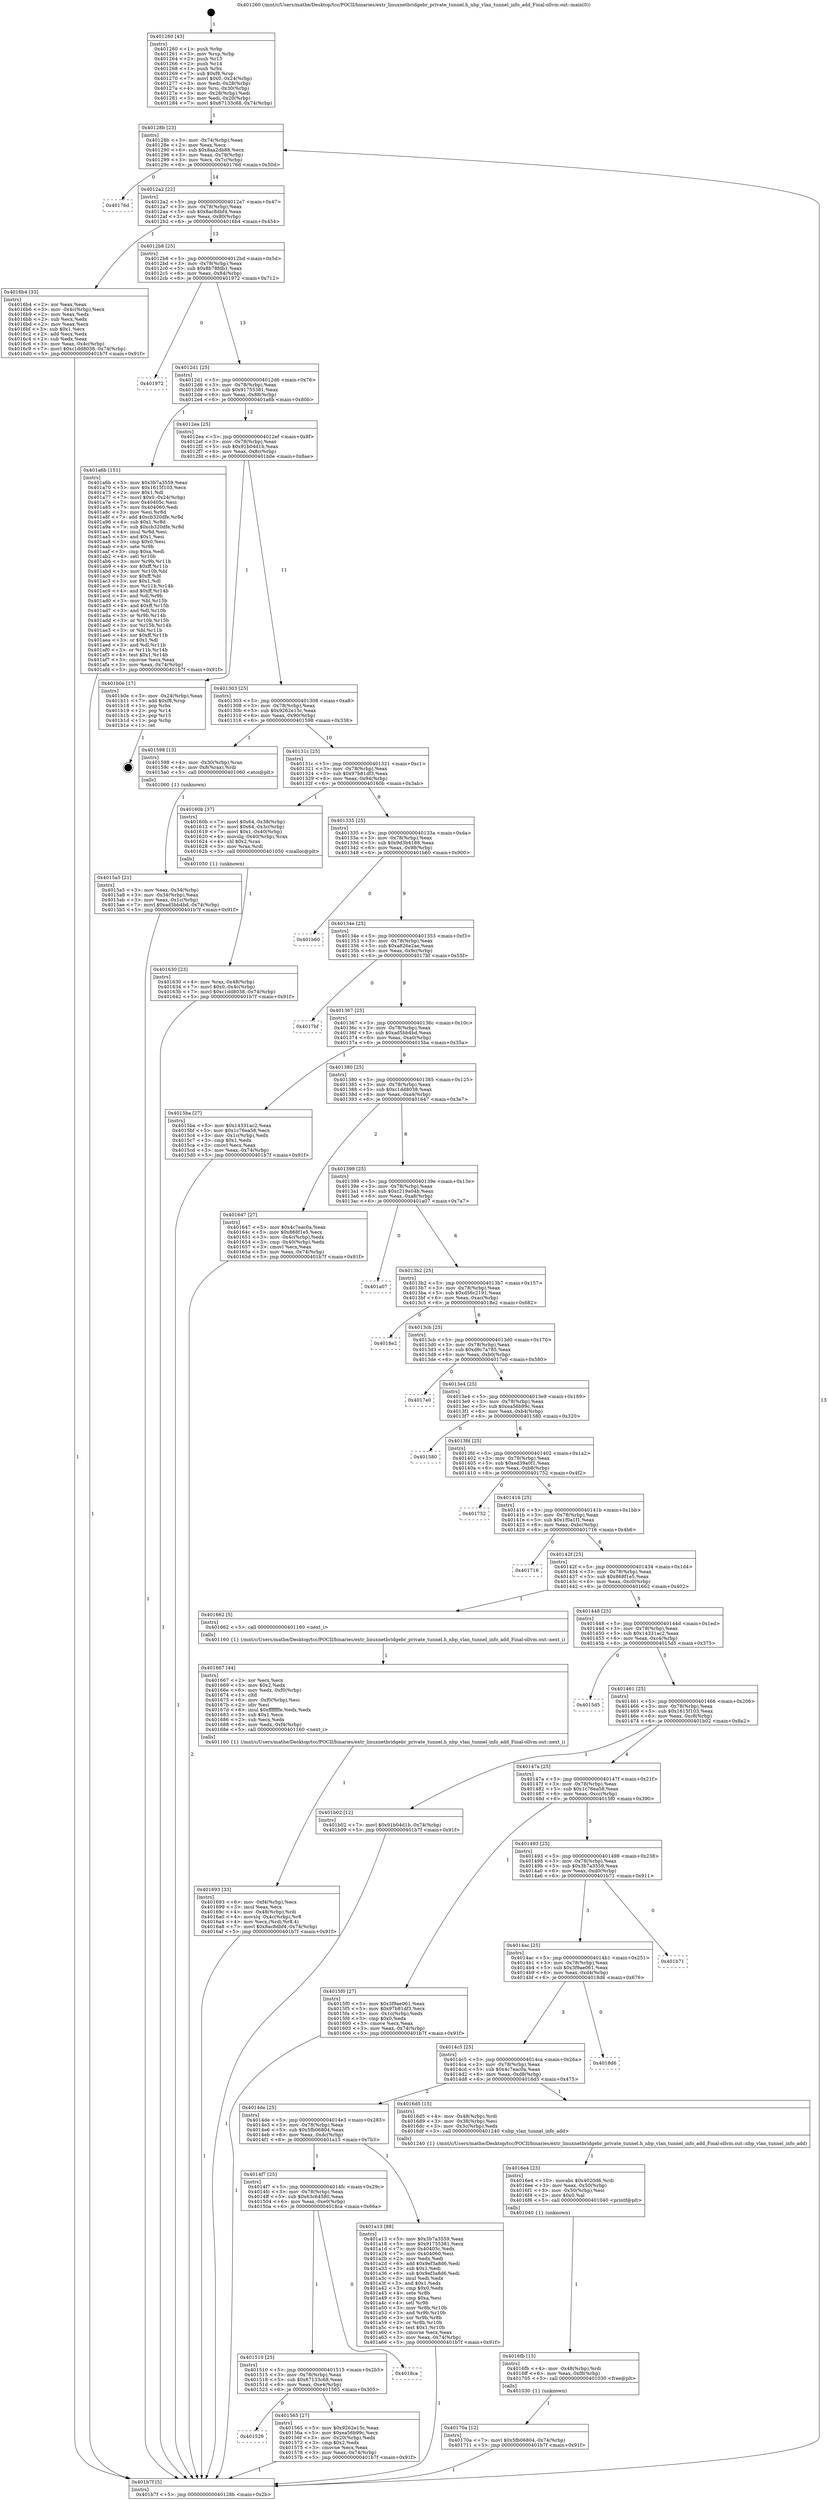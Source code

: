 digraph "0x401260" {
  label = "0x401260 (/mnt/c/Users/mathe/Desktop/tcc/POCII/binaries/extr_linuxnetbridgebr_private_tunnel.h_nbp_vlan_tunnel_info_add_Final-ollvm.out::main(0))"
  labelloc = "t"
  node[shape=record]

  Entry [label="",width=0.3,height=0.3,shape=circle,fillcolor=black,style=filled]
  "0x40128b" [label="{
     0x40128b [23]\l
     | [instrs]\l
     &nbsp;&nbsp;0x40128b \<+3\>: mov -0x74(%rbp),%eax\l
     &nbsp;&nbsp;0x40128e \<+2\>: mov %eax,%ecx\l
     &nbsp;&nbsp;0x401290 \<+6\>: sub $0x8aa2db88,%ecx\l
     &nbsp;&nbsp;0x401296 \<+3\>: mov %eax,-0x78(%rbp)\l
     &nbsp;&nbsp;0x401299 \<+3\>: mov %ecx,-0x7c(%rbp)\l
     &nbsp;&nbsp;0x40129c \<+6\>: je 000000000040176d \<main+0x50d\>\l
  }"]
  "0x40176d" [label="{
     0x40176d\l
  }", style=dashed]
  "0x4012a2" [label="{
     0x4012a2 [22]\l
     | [instrs]\l
     &nbsp;&nbsp;0x4012a2 \<+5\>: jmp 00000000004012a7 \<main+0x47\>\l
     &nbsp;&nbsp;0x4012a7 \<+3\>: mov -0x78(%rbp),%eax\l
     &nbsp;&nbsp;0x4012aa \<+5\>: sub $0x8ac8dbf4,%eax\l
     &nbsp;&nbsp;0x4012af \<+3\>: mov %eax,-0x80(%rbp)\l
     &nbsp;&nbsp;0x4012b2 \<+6\>: je 00000000004016b4 \<main+0x454\>\l
  }"]
  Exit [label="",width=0.3,height=0.3,shape=circle,fillcolor=black,style=filled,peripheries=2]
  "0x4016b4" [label="{
     0x4016b4 [33]\l
     | [instrs]\l
     &nbsp;&nbsp;0x4016b4 \<+2\>: xor %eax,%eax\l
     &nbsp;&nbsp;0x4016b6 \<+3\>: mov -0x4c(%rbp),%ecx\l
     &nbsp;&nbsp;0x4016b9 \<+2\>: mov %eax,%edx\l
     &nbsp;&nbsp;0x4016bb \<+2\>: sub %ecx,%edx\l
     &nbsp;&nbsp;0x4016bd \<+2\>: mov %eax,%ecx\l
     &nbsp;&nbsp;0x4016bf \<+3\>: sub $0x1,%ecx\l
     &nbsp;&nbsp;0x4016c2 \<+2\>: add %ecx,%edx\l
     &nbsp;&nbsp;0x4016c4 \<+2\>: sub %edx,%eax\l
     &nbsp;&nbsp;0x4016c6 \<+3\>: mov %eax,-0x4c(%rbp)\l
     &nbsp;&nbsp;0x4016c9 \<+7\>: movl $0xc1dd8038,-0x74(%rbp)\l
     &nbsp;&nbsp;0x4016d0 \<+5\>: jmp 0000000000401b7f \<main+0x91f\>\l
  }"]
  "0x4012b8" [label="{
     0x4012b8 [25]\l
     | [instrs]\l
     &nbsp;&nbsp;0x4012b8 \<+5\>: jmp 00000000004012bd \<main+0x5d\>\l
     &nbsp;&nbsp;0x4012bd \<+3\>: mov -0x78(%rbp),%eax\l
     &nbsp;&nbsp;0x4012c0 \<+5\>: sub $0x8b78fdb1,%eax\l
     &nbsp;&nbsp;0x4012c5 \<+6\>: mov %eax,-0x84(%rbp)\l
     &nbsp;&nbsp;0x4012cb \<+6\>: je 0000000000401972 \<main+0x712\>\l
  }"]
  "0x40170a" [label="{
     0x40170a [12]\l
     | [instrs]\l
     &nbsp;&nbsp;0x40170a \<+7\>: movl $0x5fb06804,-0x74(%rbp)\l
     &nbsp;&nbsp;0x401711 \<+5\>: jmp 0000000000401b7f \<main+0x91f\>\l
  }"]
  "0x401972" [label="{
     0x401972\l
  }", style=dashed]
  "0x4012d1" [label="{
     0x4012d1 [25]\l
     | [instrs]\l
     &nbsp;&nbsp;0x4012d1 \<+5\>: jmp 00000000004012d6 \<main+0x76\>\l
     &nbsp;&nbsp;0x4012d6 \<+3\>: mov -0x78(%rbp),%eax\l
     &nbsp;&nbsp;0x4012d9 \<+5\>: sub $0x91755381,%eax\l
     &nbsp;&nbsp;0x4012de \<+6\>: mov %eax,-0x88(%rbp)\l
     &nbsp;&nbsp;0x4012e4 \<+6\>: je 0000000000401a6b \<main+0x80b\>\l
  }"]
  "0x4016fb" [label="{
     0x4016fb [15]\l
     | [instrs]\l
     &nbsp;&nbsp;0x4016fb \<+4\>: mov -0x48(%rbp),%rdi\l
     &nbsp;&nbsp;0x4016ff \<+6\>: mov %eax,-0xf8(%rbp)\l
     &nbsp;&nbsp;0x401705 \<+5\>: call 0000000000401030 \<free@plt\>\l
     | [calls]\l
     &nbsp;&nbsp;0x401030 \{1\} (unknown)\l
  }"]
  "0x401a6b" [label="{
     0x401a6b [151]\l
     | [instrs]\l
     &nbsp;&nbsp;0x401a6b \<+5\>: mov $0x3b7a3559,%eax\l
     &nbsp;&nbsp;0x401a70 \<+5\>: mov $0x1615f103,%ecx\l
     &nbsp;&nbsp;0x401a75 \<+2\>: mov $0x1,%dl\l
     &nbsp;&nbsp;0x401a77 \<+7\>: movl $0x0,-0x24(%rbp)\l
     &nbsp;&nbsp;0x401a7e \<+7\>: mov 0x40405c,%esi\l
     &nbsp;&nbsp;0x401a85 \<+7\>: mov 0x404060,%edi\l
     &nbsp;&nbsp;0x401a8c \<+3\>: mov %esi,%r8d\l
     &nbsp;&nbsp;0x401a8f \<+7\>: add $0xcb320dfe,%r8d\l
     &nbsp;&nbsp;0x401a96 \<+4\>: sub $0x1,%r8d\l
     &nbsp;&nbsp;0x401a9a \<+7\>: sub $0xcb320dfe,%r8d\l
     &nbsp;&nbsp;0x401aa1 \<+4\>: imul %r8d,%esi\l
     &nbsp;&nbsp;0x401aa5 \<+3\>: and $0x1,%esi\l
     &nbsp;&nbsp;0x401aa8 \<+3\>: cmp $0x0,%esi\l
     &nbsp;&nbsp;0x401aab \<+4\>: sete %r9b\l
     &nbsp;&nbsp;0x401aaf \<+3\>: cmp $0xa,%edi\l
     &nbsp;&nbsp;0x401ab2 \<+4\>: setl %r10b\l
     &nbsp;&nbsp;0x401ab6 \<+3\>: mov %r9b,%r11b\l
     &nbsp;&nbsp;0x401ab9 \<+4\>: xor $0xff,%r11b\l
     &nbsp;&nbsp;0x401abd \<+3\>: mov %r10b,%bl\l
     &nbsp;&nbsp;0x401ac0 \<+3\>: xor $0xff,%bl\l
     &nbsp;&nbsp;0x401ac3 \<+3\>: xor $0x1,%dl\l
     &nbsp;&nbsp;0x401ac6 \<+3\>: mov %r11b,%r14b\l
     &nbsp;&nbsp;0x401ac9 \<+4\>: and $0xff,%r14b\l
     &nbsp;&nbsp;0x401acd \<+3\>: and %dl,%r9b\l
     &nbsp;&nbsp;0x401ad0 \<+3\>: mov %bl,%r15b\l
     &nbsp;&nbsp;0x401ad3 \<+4\>: and $0xff,%r15b\l
     &nbsp;&nbsp;0x401ad7 \<+3\>: and %dl,%r10b\l
     &nbsp;&nbsp;0x401ada \<+3\>: or %r9b,%r14b\l
     &nbsp;&nbsp;0x401add \<+3\>: or %r10b,%r15b\l
     &nbsp;&nbsp;0x401ae0 \<+3\>: xor %r15b,%r14b\l
     &nbsp;&nbsp;0x401ae3 \<+3\>: or %bl,%r11b\l
     &nbsp;&nbsp;0x401ae6 \<+4\>: xor $0xff,%r11b\l
     &nbsp;&nbsp;0x401aea \<+3\>: or $0x1,%dl\l
     &nbsp;&nbsp;0x401aed \<+3\>: and %dl,%r11b\l
     &nbsp;&nbsp;0x401af0 \<+3\>: or %r11b,%r14b\l
     &nbsp;&nbsp;0x401af3 \<+4\>: test $0x1,%r14b\l
     &nbsp;&nbsp;0x401af7 \<+3\>: cmovne %ecx,%eax\l
     &nbsp;&nbsp;0x401afa \<+3\>: mov %eax,-0x74(%rbp)\l
     &nbsp;&nbsp;0x401afd \<+5\>: jmp 0000000000401b7f \<main+0x91f\>\l
  }"]
  "0x4012ea" [label="{
     0x4012ea [25]\l
     | [instrs]\l
     &nbsp;&nbsp;0x4012ea \<+5\>: jmp 00000000004012ef \<main+0x8f\>\l
     &nbsp;&nbsp;0x4012ef \<+3\>: mov -0x78(%rbp),%eax\l
     &nbsp;&nbsp;0x4012f2 \<+5\>: sub $0x91b04d1b,%eax\l
     &nbsp;&nbsp;0x4012f7 \<+6\>: mov %eax,-0x8c(%rbp)\l
     &nbsp;&nbsp;0x4012fd \<+6\>: je 0000000000401b0e \<main+0x8ae\>\l
  }"]
  "0x4016e4" [label="{
     0x4016e4 [23]\l
     | [instrs]\l
     &nbsp;&nbsp;0x4016e4 \<+10\>: movabs $0x4020d6,%rdi\l
     &nbsp;&nbsp;0x4016ee \<+3\>: mov %eax,-0x50(%rbp)\l
     &nbsp;&nbsp;0x4016f1 \<+3\>: mov -0x50(%rbp),%esi\l
     &nbsp;&nbsp;0x4016f4 \<+2\>: mov $0x0,%al\l
     &nbsp;&nbsp;0x4016f6 \<+5\>: call 0000000000401040 \<printf@plt\>\l
     | [calls]\l
     &nbsp;&nbsp;0x401040 \{1\} (unknown)\l
  }"]
  "0x401b0e" [label="{
     0x401b0e [17]\l
     | [instrs]\l
     &nbsp;&nbsp;0x401b0e \<+3\>: mov -0x24(%rbp),%eax\l
     &nbsp;&nbsp;0x401b11 \<+7\>: add $0xf8,%rsp\l
     &nbsp;&nbsp;0x401b18 \<+1\>: pop %rbx\l
     &nbsp;&nbsp;0x401b19 \<+2\>: pop %r14\l
     &nbsp;&nbsp;0x401b1b \<+2\>: pop %r15\l
     &nbsp;&nbsp;0x401b1d \<+1\>: pop %rbp\l
     &nbsp;&nbsp;0x401b1e \<+1\>: ret\l
  }"]
  "0x401303" [label="{
     0x401303 [25]\l
     | [instrs]\l
     &nbsp;&nbsp;0x401303 \<+5\>: jmp 0000000000401308 \<main+0xa8\>\l
     &nbsp;&nbsp;0x401308 \<+3\>: mov -0x78(%rbp),%eax\l
     &nbsp;&nbsp;0x40130b \<+5\>: sub $0x9262e15c,%eax\l
     &nbsp;&nbsp;0x401310 \<+6\>: mov %eax,-0x90(%rbp)\l
     &nbsp;&nbsp;0x401316 \<+6\>: je 0000000000401598 \<main+0x338\>\l
  }"]
  "0x401693" [label="{
     0x401693 [33]\l
     | [instrs]\l
     &nbsp;&nbsp;0x401693 \<+6\>: mov -0xf4(%rbp),%ecx\l
     &nbsp;&nbsp;0x401699 \<+3\>: imul %eax,%ecx\l
     &nbsp;&nbsp;0x40169c \<+4\>: mov -0x48(%rbp),%rdi\l
     &nbsp;&nbsp;0x4016a0 \<+4\>: movslq -0x4c(%rbp),%r8\l
     &nbsp;&nbsp;0x4016a4 \<+4\>: mov %ecx,(%rdi,%r8,4)\l
     &nbsp;&nbsp;0x4016a8 \<+7\>: movl $0x8ac8dbf4,-0x74(%rbp)\l
     &nbsp;&nbsp;0x4016af \<+5\>: jmp 0000000000401b7f \<main+0x91f\>\l
  }"]
  "0x401598" [label="{
     0x401598 [13]\l
     | [instrs]\l
     &nbsp;&nbsp;0x401598 \<+4\>: mov -0x30(%rbp),%rax\l
     &nbsp;&nbsp;0x40159c \<+4\>: mov 0x8(%rax),%rdi\l
     &nbsp;&nbsp;0x4015a0 \<+5\>: call 0000000000401060 \<atoi@plt\>\l
     | [calls]\l
     &nbsp;&nbsp;0x401060 \{1\} (unknown)\l
  }"]
  "0x40131c" [label="{
     0x40131c [25]\l
     | [instrs]\l
     &nbsp;&nbsp;0x40131c \<+5\>: jmp 0000000000401321 \<main+0xc1\>\l
     &nbsp;&nbsp;0x401321 \<+3\>: mov -0x78(%rbp),%eax\l
     &nbsp;&nbsp;0x401324 \<+5\>: sub $0x97b81df3,%eax\l
     &nbsp;&nbsp;0x401329 \<+6\>: mov %eax,-0x94(%rbp)\l
     &nbsp;&nbsp;0x40132f \<+6\>: je 000000000040160b \<main+0x3ab\>\l
  }"]
  "0x401667" [label="{
     0x401667 [44]\l
     | [instrs]\l
     &nbsp;&nbsp;0x401667 \<+2\>: xor %ecx,%ecx\l
     &nbsp;&nbsp;0x401669 \<+5\>: mov $0x2,%edx\l
     &nbsp;&nbsp;0x40166e \<+6\>: mov %edx,-0xf0(%rbp)\l
     &nbsp;&nbsp;0x401674 \<+1\>: cltd\l
     &nbsp;&nbsp;0x401675 \<+6\>: mov -0xf0(%rbp),%esi\l
     &nbsp;&nbsp;0x40167b \<+2\>: idiv %esi\l
     &nbsp;&nbsp;0x40167d \<+6\>: imul $0xfffffffe,%edx,%edx\l
     &nbsp;&nbsp;0x401683 \<+3\>: sub $0x1,%ecx\l
     &nbsp;&nbsp;0x401686 \<+2\>: sub %ecx,%edx\l
     &nbsp;&nbsp;0x401688 \<+6\>: mov %edx,-0xf4(%rbp)\l
     &nbsp;&nbsp;0x40168e \<+5\>: call 0000000000401160 \<next_i\>\l
     | [calls]\l
     &nbsp;&nbsp;0x401160 \{1\} (/mnt/c/Users/mathe/Desktop/tcc/POCII/binaries/extr_linuxnetbridgebr_private_tunnel.h_nbp_vlan_tunnel_info_add_Final-ollvm.out::next_i)\l
  }"]
  "0x40160b" [label="{
     0x40160b [37]\l
     | [instrs]\l
     &nbsp;&nbsp;0x40160b \<+7\>: movl $0x64,-0x38(%rbp)\l
     &nbsp;&nbsp;0x401612 \<+7\>: movl $0x64,-0x3c(%rbp)\l
     &nbsp;&nbsp;0x401619 \<+7\>: movl $0x1,-0x40(%rbp)\l
     &nbsp;&nbsp;0x401620 \<+4\>: movslq -0x40(%rbp),%rax\l
     &nbsp;&nbsp;0x401624 \<+4\>: shl $0x2,%rax\l
     &nbsp;&nbsp;0x401628 \<+3\>: mov %rax,%rdi\l
     &nbsp;&nbsp;0x40162b \<+5\>: call 0000000000401050 \<malloc@plt\>\l
     | [calls]\l
     &nbsp;&nbsp;0x401050 \{1\} (unknown)\l
  }"]
  "0x401335" [label="{
     0x401335 [25]\l
     | [instrs]\l
     &nbsp;&nbsp;0x401335 \<+5\>: jmp 000000000040133a \<main+0xda\>\l
     &nbsp;&nbsp;0x40133a \<+3\>: mov -0x78(%rbp),%eax\l
     &nbsp;&nbsp;0x40133d \<+5\>: sub $0x9d3b4188,%eax\l
     &nbsp;&nbsp;0x401342 \<+6\>: mov %eax,-0x98(%rbp)\l
     &nbsp;&nbsp;0x401348 \<+6\>: je 0000000000401b60 \<main+0x900\>\l
  }"]
  "0x401630" [label="{
     0x401630 [23]\l
     | [instrs]\l
     &nbsp;&nbsp;0x401630 \<+4\>: mov %rax,-0x48(%rbp)\l
     &nbsp;&nbsp;0x401634 \<+7\>: movl $0x0,-0x4c(%rbp)\l
     &nbsp;&nbsp;0x40163b \<+7\>: movl $0xc1dd8038,-0x74(%rbp)\l
     &nbsp;&nbsp;0x401642 \<+5\>: jmp 0000000000401b7f \<main+0x91f\>\l
  }"]
  "0x401b60" [label="{
     0x401b60\l
  }", style=dashed]
  "0x40134e" [label="{
     0x40134e [25]\l
     | [instrs]\l
     &nbsp;&nbsp;0x40134e \<+5\>: jmp 0000000000401353 \<main+0xf3\>\l
     &nbsp;&nbsp;0x401353 \<+3\>: mov -0x78(%rbp),%eax\l
     &nbsp;&nbsp;0x401356 \<+5\>: sub $0xa826e2ae,%eax\l
     &nbsp;&nbsp;0x40135b \<+6\>: mov %eax,-0x9c(%rbp)\l
     &nbsp;&nbsp;0x401361 \<+6\>: je 00000000004017bf \<main+0x55f\>\l
  }"]
  "0x4015a5" [label="{
     0x4015a5 [21]\l
     | [instrs]\l
     &nbsp;&nbsp;0x4015a5 \<+3\>: mov %eax,-0x34(%rbp)\l
     &nbsp;&nbsp;0x4015a8 \<+3\>: mov -0x34(%rbp),%eax\l
     &nbsp;&nbsp;0x4015ab \<+3\>: mov %eax,-0x1c(%rbp)\l
     &nbsp;&nbsp;0x4015ae \<+7\>: movl $0xad5bb4bd,-0x74(%rbp)\l
     &nbsp;&nbsp;0x4015b5 \<+5\>: jmp 0000000000401b7f \<main+0x91f\>\l
  }"]
  "0x4017bf" [label="{
     0x4017bf\l
  }", style=dashed]
  "0x401367" [label="{
     0x401367 [25]\l
     | [instrs]\l
     &nbsp;&nbsp;0x401367 \<+5\>: jmp 000000000040136c \<main+0x10c\>\l
     &nbsp;&nbsp;0x40136c \<+3\>: mov -0x78(%rbp),%eax\l
     &nbsp;&nbsp;0x40136f \<+5\>: sub $0xad5bb4bd,%eax\l
     &nbsp;&nbsp;0x401374 \<+6\>: mov %eax,-0xa0(%rbp)\l
     &nbsp;&nbsp;0x40137a \<+6\>: je 00000000004015ba \<main+0x35a\>\l
  }"]
  "0x401260" [label="{
     0x401260 [43]\l
     | [instrs]\l
     &nbsp;&nbsp;0x401260 \<+1\>: push %rbp\l
     &nbsp;&nbsp;0x401261 \<+3\>: mov %rsp,%rbp\l
     &nbsp;&nbsp;0x401264 \<+2\>: push %r15\l
     &nbsp;&nbsp;0x401266 \<+2\>: push %r14\l
     &nbsp;&nbsp;0x401268 \<+1\>: push %rbx\l
     &nbsp;&nbsp;0x401269 \<+7\>: sub $0xf8,%rsp\l
     &nbsp;&nbsp;0x401270 \<+7\>: movl $0x0,-0x24(%rbp)\l
     &nbsp;&nbsp;0x401277 \<+3\>: mov %edi,-0x28(%rbp)\l
     &nbsp;&nbsp;0x40127a \<+4\>: mov %rsi,-0x30(%rbp)\l
     &nbsp;&nbsp;0x40127e \<+3\>: mov -0x28(%rbp),%edi\l
     &nbsp;&nbsp;0x401281 \<+3\>: mov %edi,-0x20(%rbp)\l
     &nbsp;&nbsp;0x401284 \<+7\>: movl $0x67133c68,-0x74(%rbp)\l
  }"]
  "0x4015ba" [label="{
     0x4015ba [27]\l
     | [instrs]\l
     &nbsp;&nbsp;0x4015ba \<+5\>: mov $0x14331ac2,%eax\l
     &nbsp;&nbsp;0x4015bf \<+5\>: mov $0x1c76ea58,%ecx\l
     &nbsp;&nbsp;0x4015c4 \<+3\>: mov -0x1c(%rbp),%edx\l
     &nbsp;&nbsp;0x4015c7 \<+3\>: cmp $0x1,%edx\l
     &nbsp;&nbsp;0x4015ca \<+3\>: cmovl %ecx,%eax\l
     &nbsp;&nbsp;0x4015cd \<+3\>: mov %eax,-0x74(%rbp)\l
     &nbsp;&nbsp;0x4015d0 \<+5\>: jmp 0000000000401b7f \<main+0x91f\>\l
  }"]
  "0x401380" [label="{
     0x401380 [25]\l
     | [instrs]\l
     &nbsp;&nbsp;0x401380 \<+5\>: jmp 0000000000401385 \<main+0x125\>\l
     &nbsp;&nbsp;0x401385 \<+3\>: mov -0x78(%rbp),%eax\l
     &nbsp;&nbsp;0x401388 \<+5\>: sub $0xc1dd8038,%eax\l
     &nbsp;&nbsp;0x40138d \<+6\>: mov %eax,-0xa4(%rbp)\l
     &nbsp;&nbsp;0x401393 \<+6\>: je 0000000000401647 \<main+0x3e7\>\l
  }"]
  "0x401b7f" [label="{
     0x401b7f [5]\l
     | [instrs]\l
     &nbsp;&nbsp;0x401b7f \<+5\>: jmp 000000000040128b \<main+0x2b\>\l
  }"]
  "0x401647" [label="{
     0x401647 [27]\l
     | [instrs]\l
     &nbsp;&nbsp;0x401647 \<+5\>: mov $0x4c7eac0a,%eax\l
     &nbsp;&nbsp;0x40164c \<+5\>: mov $0x868f1e5,%ecx\l
     &nbsp;&nbsp;0x401651 \<+3\>: mov -0x4c(%rbp),%edx\l
     &nbsp;&nbsp;0x401654 \<+3\>: cmp -0x40(%rbp),%edx\l
     &nbsp;&nbsp;0x401657 \<+3\>: cmovl %ecx,%eax\l
     &nbsp;&nbsp;0x40165a \<+3\>: mov %eax,-0x74(%rbp)\l
     &nbsp;&nbsp;0x40165d \<+5\>: jmp 0000000000401b7f \<main+0x91f\>\l
  }"]
  "0x401399" [label="{
     0x401399 [25]\l
     | [instrs]\l
     &nbsp;&nbsp;0x401399 \<+5\>: jmp 000000000040139e \<main+0x13e\>\l
     &nbsp;&nbsp;0x40139e \<+3\>: mov -0x78(%rbp),%eax\l
     &nbsp;&nbsp;0x4013a1 \<+5\>: sub $0xc219a04b,%eax\l
     &nbsp;&nbsp;0x4013a6 \<+6\>: mov %eax,-0xa8(%rbp)\l
     &nbsp;&nbsp;0x4013ac \<+6\>: je 0000000000401a07 \<main+0x7a7\>\l
  }"]
  "0x401529" [label="{
     0x401529\l
  }", style=dashed]
  "0x401a07" [label="{
     0x401a07\l
  }", style=dashed]
  "0x4013b2" [label="{
     0x4013b2 [25]\l
     | [instrs]\l
     &nbsp;&nbsp;0x4013b2 \<+5\>: jmp 00000000004013b7 \<main+0x157\>\l
     &nbsp;&nbsp;0x4013b7 \<+3\>: mov -0x78(%rbp),%eax\l
     &nbsp;&nbsp;0x4013ba \<+5\>: sub $0xd56c2191,%eax\l
     &nbsp;&nbsp;0x4013bf \<+6\>: mov %eax,-0xac(%rbp)\l
     &nbsp;&nbsp;0x4013c5 \<+6\>: je 00000000004018e2 \<main+0x682\>\l
  }"]
  "0x401565" [label="{
     0x401565 [27]\l
     | [instrs]\l
     &nbsp;&nbsp;0x401565 \<+5\>: mov $0x9262e15c,%eax\l
     &nbsp;&nbsp;0x40156a \<+5\>: mov $0xea56b99c,%ecx\l
     &nbsp;&nbsp;0x40156f \<+3\>: mov -0x20(%rbp),%edx\l
     &nbsp;&nbsp;0x401572 \<+3\>: cmp $0x2,%edx\l
     &nbsp;&nbsp;0x401575 \<+3\>: cmovne %ecx,%eax\l
     &nbsp;&nbsp;0x401578 \<+3\>: mov %eax,-0x74(%rbp)\l
     &nbsp;&nbsp;0x40157b \<+5\>: jmp 0000000000401b7f \<main+0x91f\>\l
  }"]
  "0x4018e2" [label="{
     0x4018e2\l
  }", style=dashed]
  "0x4013cb" [label="{
     0x4013cb [25]\l
     | [instrs]\l
     &nbsp;&nbsp;0x4013cb \<+5\>: jmp 00000000004013d0 \<main+0x170\>\l
     &nbsp;&nbsp;0x4013d0 \<+3\>: mov -0x78(%rbp),%eax\l
     &nbsp;&nbsp;0x4013d3 \<+5\>: sub $0xd9c7a785,%eax\l
     &nbsp;&nbsp;0x4013d8 \<+6\>: mov %eax,-0xb0(%rbp)\l
     &nbsp;&nbsp;0x4013de \<+6\>: je 00000000004017e0 \<main+0x580\>\l
  }"]
  "0x401510" [label="{
     0x401510 [25]\l
     | [instrs]\l
     &nbsp;&nbsp;0x401510 \<+5\>: jmp 0000000000401515 \<main+0x2b5\>\l
     &nbsp;&nbsp;0x401515 \<+3\>: mov -0x78(%rbp),%eax\l
     &nbsp;&nbsp;0x401518 \<+5\>: sub $0x67133c68,%eax\l
     &nbsp;&nbsp;0x40151d \<+6\>: mov %eax,-0xe4(%rbp)\l
     &nbsp;&nbsp;0x401523 \<+6\>: je 0000000000401565 \<main+0x305\>\l
  }"]
  "0x4017e0" [label="{
     0x4017e0\l
  }", style=dashed]
  "0x4013e4" [label="{
     0x4013e4 [25]\l
     | [instrs]\l
     &nbsp;&nbsp;0x4013e4 \<+5\>: jmp 00000000004013e9 \<main+0x189\>\l
     &nbsp;&nbsp;0x4013e9 \<+3\>: mov -0x78(%rbp),%eax\l
     &nbsp;&nbsp;0x4013ec \<+5\>: sub $0xea56b99c,%eax\l
     &nbsp;&nbsp;0x4013f1 \<+6\>: mov %eax,-0xb4(%rbp)\l
     &nbsp;&nbsp;0x4013f7 \<+6\>: je 0000000000401580 \<main+0x320\>\l
  }"]
  "0x4018ca" [label="{
     0x4018ca\l
  }", style=dashed]
  "0x401580" [label="{
     0x401580\l
  }", style=dashed]
  "0x4013fd" [label="{
     0x4013fd [25]\l
     | [instrs]\l
     &nbsp;&nbsp;0x4013fd \<+5\>: jmp 0000000000401402 \<main+0x1a2\>\l
     &nbsp;&nbsp;0x401402 \<+3\>: mov -0x78(%rbp),%eax\l
     &nbsp;&nbsp;0x401405 \<+5\>: sub $0xed39a0f1,%eax\l
     &nbsp;&nbsp;0x40140a \<+6\>: mov %eax,-0xb8(%rbp)\l
     &nbsp;&nbsp;0x401410 \<+6\>: je 0000000000401752 \<main+0x4f2\>\l
  }"]
  "0x4014f7" [label="{
     0x4014f7 [25]\l
     | [instrs]\l
     &nbsp;&nbsp;0x4014f7 \<+5\>: jmp 00000000004014fc \<main+0x29c\>\l
     &nbsp;&nbsp;0x4014fc \<+3\>: mov -0x78(%rbp),%eax\l
     &nbsp;&nbsp;0x4014ff \<+5\>: sub $0x63c64580,%eax\l
     &nbsp;&nbsp;0x401504 \<+6\>: mov %eax,-0xe0(%rbp)\l
     &nbsp;&nbsp;0x40150a \<+6\>: je 00000000004018ca \<main+0x66a\>\l
  }"]
  "0x401752" [label="{
     0x401752\l
  }", style=dashed]
  "0x401416" [label="{
     0x401416 [25]\l
     | [instrs]\l
     &nbsp;&nbsp;0x401416 \<+5\>: jmp 000000000040141b \<main+0x1bb\>\l
     &nbsp;&nbsp;0x40141b \<+3\>: mov -0x78(%rbp),%eax\l
     &nbsp;&nbsp;0x40141e \<+5\>: sub $0x1f0a1f1,%eax\l
     &nbsp;&nbsp;0x401423 \<+6\>: mov %eax,-0xbc(%rbp)\l
     &nbsp;&nbsp;0x401429 \<+6\>: je 0000000000401716 \<main+0x4b6\>\l
  }"]
  "0x401a13" [label="{
     0x401a13 [88]\l
     | [instrs]\l
     &nbsp;&nbsp;0x401a13 \<+5\>: mov $0x3b7a3559,%eax\l
     &nbsp;&nbsp;0x401a18 \<+5\>: mov $0x91755381,%ecx\l
     &nbsp;&nbsp;0x401a1d \<+7\>: mov 0x40405c,%edx\l
     &nbsp;&nbsp;0x401a24 \<+7\>: mov 0x404060,%esi\l
     &nbsp;&nbsp;0x401a2b \<+2\>: mov %edx,%edi\l
     &nbsp;&nbsp;0x401a2d \<+6\>: add $0x9ef3a8d6,%edi\l
     &nbsp;&nbsp;0x401a33 \<+3\>: sub $0x1,%edi\l
     &nbsp;&nbsp;0x401a36 \<+6\>: sub $0x9ef3a8d6,%edi\l
     &nbsp;&nbsp;0x401a3c \<+3\>: imul %edi,%edx\l
     &nbsp;&nbsp;0x401a3f \<+3\>: and $0x1,%edx\l
     &nbsp;&nbsp;0x401a42 \<+3\>: cmp $0x0,%edx\l
     &nbsp;&nbsp;0x401a45 \<+4\>: sete %r8b\l
     &nbsp;&nbsp;0x401a49 \<+3\>: cmp $0xa,%esi\l
     &nbsp;&nbsp;0x401a4c \<+4\>: setl %r9b\l
     &nbsp;&nbsp;0x401a50 \<+3\>: mov %r8b,%r10b\l
     &nbsp;&nbsp;0x401a53 \<+3\>: and %r9b,%r10b\l
     &nbsp;&nbsp;0x401a56 \<+3\>: xor %r9b,%r8b\l
     &nbsp;&nbsp;0x401a59 \<+3\>: or %r8b,%r10b\l
     &nbsp;&nbsp;0x401a5c \<+4\>: test $0x1,%r10b\l
     &nbsp;&nbsp;0x401a60 \<+3\>: cmovne %ecx,%eax\l
     &nbsp;&nbsp;0x401a63 \<+3\>: mov %eax,-0x74(%rbp)\l
     &nbsp;&nbsp;0x401a66 \<+5\>: jmp 0000000000401b7f \<main+0x91f\>\l
  }"]
  "0x401716" [label="{
     0x401716\l
  }", style=dashed]
  "0x40142f" [label="{
     0x40142f [25]\l
     | [instrs]\l
     &nbsp;&nbsp;0x40142f \<+5\>: jmp 0000000000401434 \<main+0x1d4\>\l
     &nbsp;&nbsp;0x401434 \<+3\>: mov -0x78(%rbp),%eax\l
     &nbsp;&nbsp;0x401437 \<+5\>: sub $0x868f1e5,%eax\l
     &nbsp;&nbsp;0x40143c \<+6\>: mov %eax,-0xc0(%rbp)\l
     &nbsp;&nbsp;0x401442 \<+6\>: je 0000000000401662 \<main+0x402\>\l
  }"]
  "0x4014de" [label="{
     0x4014de [25]\l
     | [instrs]\l
     &nbsp;&nbsp;0x4014de \<+5\>: jmp 00000000004014e3 \<main+0x283\>\l
     &nbsp;&nbsp;0x4014e3 \<+3\>: mov -0x78(%rbp),%eax\l
     &nbsp;&nbsp;0x4014e6 \<+5\>: sub $0x5fb06804,%eax\l
     &nbsp;&nbsp;0x4014eb \<+6\>: mov %eax,-0xdc(%rbp)\l
     &nbsp;&nbsp;0x4014f1 \<+6\>: je 0000000000401a13 \<main+0x7b3\>\l
  }"]
  "0x401662" [label="{
     0x401662 [5]\l
     | [instrs]\l
     &nbsp;&nbsp;0x401662 \<+5\>: call 0000000000401160 \<next_i\>\l
     | [calls]\l
     &nbsp;&nbsp;0x401160 \{1\} (/mnt/c/Users/mathe/Desktop/tcc/POCII/binaries/extr_linuxnetbridgebr_private_tunnel.h_nbp_vlan_tunnel_info_add_Final-ollvm.out::next_i)\l
  }"]
  "0x401448" [label="{
     0x401448 [25]\l
     | [instrs]\l
     &nbsp;&nbsp;0x401448 \<+5\>: jmp 000000000040144d \<main+0x1ed\>\l
     &nbsp;&nbsp;0x40144d \<+3\>: mov -0x78(%rbp),%eax\l
     &nbsp;&nbsp;0x401450 \<+5\>: sub $0x14331ac2,%eax\l
     &nbsp;&nbsp;0x401455 \<+6\>: mov %eax,-0xc4(%rbp)\l
     &nbsp;&nbsp;0x40145b \<+6\>: je 00000000004015d5 \<main+0x375\>\l
  }"]
  "0x4016d5" [label="{
     0x4016d5 [15]\l
     | [instrs]\l
     &nbsp;&nbsp;0x4016d5 \<+4\>: mov -0x48(%rbp),%rdi\l
     &nbsp;&nbsp;0x4016d9 \<+3\>: mov -0x38(%rbp),%esi\l
     &nbsp;&nbsp;0x4016dc \<+3\>: mov -0x3c(%rbp),%edx\l
     &nbsp;&nbsp;0x4016df \<+5\>: call 0000000000401240 \<nbp_vlan_tunnel_info_add\>\l
     | [calls]\l
     &nbsp;&nbsp;0x401240 \{1\} (/mnt/c/Users/mathe/Desktop/tcc/POCII/binaries/extr_linuxnetbridgebr_private_tunnel.h_nbp_vlan_tunnel_info_add_Final-ollvm.out::nbp_vlan_tunnel_info_add)\l
  }"]
  "0x4015d5" [label="{
     0x4015d5\l
  }", style=dashed]
  "0x401461" [label="{
     0x401461 [25]\l
     | [instrs]\l
     &nbsp;&nbsp;0x401461 \<+5\>: jmp 0000000000401466 \<main+0x206\>\l
     &nbsp;&nbsp;0x401466 \<+3\>: mov -0x78(%rbp),%eax\l
     &nbsp;&nbsp;0x401469 \<+5\>: sub $0x1615f103,%eax\l
     &nbsp;&nbsp;0x40146e \<+6\>: mov %eax,-0xc8(%rbp)\l
     &nbsp;&nbsp;0x401474 \<+6\>: je 0000000000401b02 \<main+0x8a2\>\l
  }"]
  "0x4014c5" [label="{
     0x4014c5 [25]\l
     | [instrs]\l
     &nbsp;&nbsp;0x4014c5 \<+5\>: jmp 00000000004014ca \<main+0x26a\>\l
     &nbsp;&nbsp;0x4014ca \<+3\>: mov -0x78(%rbp),%eax\l
     &nbsp;&nbsp;0x4014cd \<+5\>: sub $0x4c7eac0a,%eax\l
     &nbsp;&nbsp;0x4014d2 \<+6\>: mov %eax,-0xd8(%rbp)\l
     &nbsp;&nbsp;0x4014d8 \<+6\>: je 00000000004016d5 \<main+0x475\>\l
  }"]
  "0x401b02" [label="{
     0x401b02 [12]\l
     | [instrs]\l
     &nbsp;&nbsp;0x401b02 \<+7\>: movl $0x91b04d1b,-0x74(%rbp)\l
     &nbsp;&nbsp;0x401b09 \<+5\>: jmp 0000000000401b7f \<main+0x91f\>\l
  }"]
  "0x40147a" [label="{
     0x40147a [25]\l
     | [instrs]\l
     &nbsp;&nbsp;0x40147a \<+5\>: jmp 000000000040147f \<main+0x21f\>\l
     &nbsp;&nbsp;0x40147f \<+3\>: mov -0x78(%rbp),%eax\l
     &nbsp;&nbsp;0x401482 \<+5\>: sub $0x1c76ea58,%eax\l
     &nbsp;&nbsp;0x401487 \<+6\>: mov %eax,-0xcc(%rbp)\l
     &nbsp;&nbsp;0x40148d \<+6\>: je 00000000004015f0 \<main+0x390\>\l
  }"]
  "0x4018d6" [label="{
     0x4018d6\l
  }", style=dashed]
  "0x4015f0" [label="{
     0x4015f0 [27]\l
     | [instrs]\l
     &nbsp;&nbsp;0x4015f0 \<+5\>: mov $0x3f9ae061,%eax\l
     &nbsp;&nbsp;0x4015f5 \<+5\>: mov $0x97b81df3,%ecx\l
     &nbsp;&nbsp;0x4015fa \<+3\>: mov -0x1c(%rbp),%edx\l
     &nbsp;&nbsp;0x4015fd \<+3\>: cmp $0x0,%edx\l
     &nbsp;&nbsp;0x401600 \<+3\>: cmove %ecx,%eax\l
     &nbsp;&nbsp;0x401603 \<+3\>: mov %eax,-0x74(%rbp)\l
     &nbsp;&nbsp;0x401606 \<+5\>: jmp 0000000000401b7f \<main+0x91f\>\l
  }"]
  "0x401493" [label="{
     0x401493 [25]\l
     | [instrs]\l
     &nbsp;&nbsp;0x401493 \<+5\>: jmp 0000000000401498 \<main+0x238\>\l
     &nbsp;&nbsp;0x401498 \<+3\>: mov -0x78(%rbp),%eax\l
     &nbsp;&nbsp;0x40149b \<+5\>: sub $0x3b7a3559,%eax\l
     &nbsp;&nbsp;0x4014a0 \<+6\>: mov %eax,-0xd0(%rbp)\l
     &nbsp;&nbsp;0x4014a6 \<+6\>: je 0000000000401b71 \<main+0x911\>\l
  }"]
  "0x4014ac" [label="{
     0x4014ac [25]\l
     | [instrs]\l
     &nbsp;&nbsp;0x4014ac \<+5\>: jmp 00000000004014b1 \<main+0x251\>\l
     &nbsp;&nbsp;0x4014b1 \<+3\>: mov -0x78(%rbp),%eax\l
     &nbsp;&nbsp;0x4014b4 \<+5\>: sub $0x3f9ae061,%eax\l
     &nbsp;&nbsp;0x4014b9 \<+6\>: mov %eax,-0xd4(%rbp)\l
     &nbsp;&nbsp;0x4014bf \<+6\>: je 00000000004018d6 \<main+0x676\>\l
  }"]
  "0x401b71" [label="{
     0x401b71\l
  }", style=dashed]
  Entry -> "0x401260" [label=" 1"]
  "0x40128b" -> "0x40176d" [label=" 0"]
  "0x40128b" -> "0x4012a2" [label=" 14"]
  "0x401b0e" -> Exit [label=" 1"]
  "0x4012a2" -> "0x4016b4" [label=" 1"]
  "0x4012a2" -> "0x4012b8" [label=" 13"]
  "0x401b02" -> "0x401b7f" [label=" 1"]
  "0x4012b8" -> "0x401972" [label=" 0"]
  "0x4012b8" -> "0x4012d1" [label=" 13"]
  "0x401a6b" -> "0x401b7f" [label=" 1"]
  "0x4012d1" -> "0x401a6b" [label=" 1"]
  "0x4012d1" -> "0x4012ea" [label=" 12"]
  "0x401a13" -> "0x401b7f" [label=" 1"]
  "0x4012ea" -> "0x401b0e" [label=" 1"]
  "0x4012ea" -> "0x401303" [label=" 11"]
  "0x40170a" -> "0x401b7f" [label=" 1"]
  "0x401303" -> "0x401598" [label=" 1"]
  "0x401303" -> "0x40131c" [label=" 10"]
  "0x4016fb" -> "0x40170a" [label=" 1"]
  "0x40131c" -> "0x40160b" [label=" 1"]
  "0x40131c" -> "0x401335" [label=" 9"]
  "0x4016e4" -> "0x4016fb" [label=" 1"]
  "0x401335" -> "0x401b60" [label=" 0"]
  "0x401335" -> "0x40134e" [label=" 9"]
  "0x4016d5" -> "0x4016e4" [label=" 1"]
  "0x40134e" -> "0x4017bf" [label=" 0"]
  "0x40134e" -> "0x401367" [label=" 9"]
  "0x4016b4" -> "0x401b7f" [label=" 1"]
  "0x401367" -> "0x4015ba" [label=" 1"]
  "0x401367" -> "0x401380" [label=" 8"]
  "0x401693" -> "0x401b7f" [label=" 1"]
  "0x401380" -> "0x401647" [label=" 2"]
  "0x401380" -> "0x401399" [label=" 6"]
  "0x401667" -> "0x401693" [label=" 1"]
  "0x401399" -> "0x401a07" [label=" 0"]
  "0x401399" -> "0x4013b2" [label=" 6"]
  "0x401662" -> "0x401667" [label=" 1"]
  "0x4013b2" -> "0x4018e2" [label=" 0"]
  "0x4013b2" -> "0x4013cb" [label=" 6"]
  "0x401647" -> "0x401b7f" [label=" 2"]
  "0x4013cb" -> "0x4017e0" [label=" 0"]
  "0x4013cb" -> "0x4013e4" [label=" 6"]
  "0x40160b" -> "0x401630" [label=" 1"]
  "0x4013e4" -> "0x401580" [label=" 0"]
  "0x4013e4" -> "0x4013fd" [label=" 6"]
  "0x4015f0" -> "0x401b7f" [label=" 1"]
  "0x4013fd" -> "0x401752" [label=" 0"]
  "0x4013fd" -> "0x401416" [label=" 6"]
  "0x4015a5" -> "0x401b7f" [label=" 1"]
  "0x401416" -> "0x401716" [label=" 0"]
  "0x401416" -> "0x40142f" [label=" 6"]
  "0x401598" -> "0x4015a5" [label=" 1"]
  "0x40142f" -> "0x401662" [label=" 1"]
  "0x40142f" -> "0x401448" [label=" 5"]
  "0x401260" -> "0x40128b" [label=" 1"]
  "0x401448" -> "0x4015d5" [label=" 0"]
  "0x401448" -> "0x401461" [label=" 5"]
  "0x401565" -> "0x401b7f" [label=" 1"]
  "0x401461" -> "0x401b02" [label=" 1"]
  "0x401461" -> "0x40147a" [label=" 4"]
  "0x401510" -> "0x401565" [label=" 1"]
  "0x40147a" -> "0x4015f0" [label=" 1"]
  "0x40147a" -> "0x401493" [label=" 3"]
  "0x401630" -> "0x401b7f" [label=" 1"]
  "0x401493" -> "0x401b71" [label=" 0"]
  "0x401493" -> "0x4014ac" [label=" 3"]
  "0x4014f7" -> "0x401510" [label=" 1"]
  "0x4014ac" -> "0x4018d6" [label=" 0"]
  "0x4014ac" -> "0x4014c5" [label=" 3"]
  "0x401510" -> "0x401529" [label=" 0"]
  "0x4014c5" -> "0x4016d5" [label=" 1"]
  "0x4014c5" -> "0x4014de" [label=" 2"]
  "0x401b7f" -> "0x40128b" [label=" 13"]
  "0x4014de" -> "0x401a13" [label=" 1"]
  "0x4014de" -> "0x4014f7" [label=" 1"]
  "0x4015ba" -> "0x401b7f" [label=" 1"]
  "0x4014f7" -> "0x4018ca" [label=" 0"]
}
